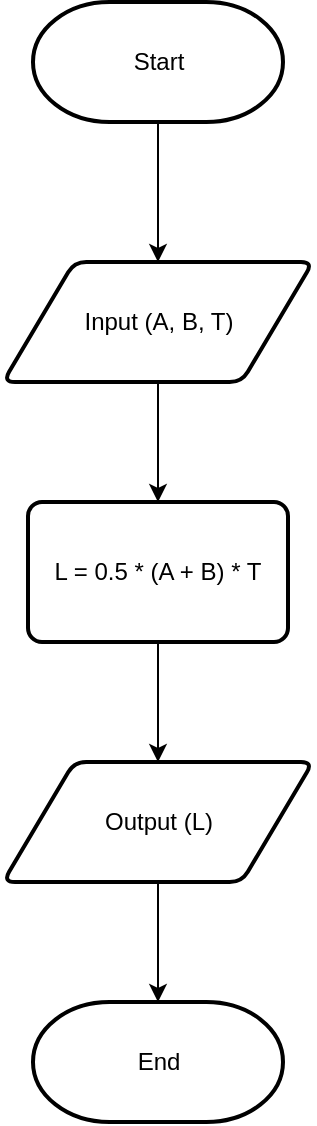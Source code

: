 <mxfile version="21.6.8" type="device">
  <diagram name="Page-1" id="ui6D4H1IfYaig3A_3YC3">
    <mxGraphModel dx="1434" dy="2478" grid="1" gridSize="10" guides="1" tooltips="1" connect="1" arrows="1" fold="1" page="1" pageScale="1" pageWidth="1169" pageHeight="1654" math="0" shadow="0">
      <root>
        <mxCell id="0" />
        <mxCell id="1" parent="0" />
        <mxCell id="-Fnx9VIn55Wix6sGVatm-2" style="edgeStyle=orthogonalEdgeStyle;rounded=0;orthogonalLoop=1;jettySize=auto;html=1;exitX=0.5;exitY=1;exitDx=0;exitDy=0;exitPerimeter=0;" parent="1" edge="1">
          <mxGeometry relative="1" as="geometry">
            <mxPoint x="565" y="-1340" as="targetPoint" />
            <mxPoint x="565" y="-1410" as="sourcePoint" />
          </mxGeometry>
        </mxCell>
        <mxCell id="-Fnx9VIn55Wix6sGVatm-6" style="edgeStyle=orthogonalEdgeStyle;rounded=0;orthogonalLoop=1;jettySize=auto;html=1;exitX=0.5;exitY=1;exitDx=0;exitDy=0;" parent="1" source="-Fnx9VIn55Wix6sGVatm-3" edge="1">
          <mxGeometry relative="1" as="geometry">
            <mxPoint x="565" y="-1220" as="targetPoint" />
          </mxGeometry>
        </mxCell>
        <mxCell id="-Fnx9VIn55Wix6sGVatm-3" value="Input (A, B, T)" style="shape=parallelogram;html=1;strokeWidth=2;perimeter=parallelogramPerimeter;whiteSpace=wrap;rounded=1;arcSize=12;size=0.23;" parent="1" vertex="1">
          <mxGeometry x="487.5" y="-1340" width="155" height="60" as="geometry" />
        </mxCell>
        <mxCell id="-Fnx9VIn55Wix6sGVatm-4" value="Start" style="strokeWidth=2;html=1;shape=mxgraph.flowchart.terminator;whiteSpace=wrap;" parent="1" vertex="1">
          <mxGeometry x="502.5" y="-1470" width="125" height="60" as="geometry" />
        </mxCell>
        <mxCell id="-Fnx9VIn55Wix6sGVatm-9" style="edgeStyle=orthogonalEdgeStyle;rounded=0;orthogonalLoop=1;jettySize=auto;html=1;exitX=0.5;exitY=1;exitDx=0;exitDy=0;entryX=0.5;entryY=0;entryDx=0;entryDy=0;" parent="1" source="-Fnx9VIn55Wix6sGVatm-7" target="-Fnx9VIn55Wix6sGVatm-8" edge="1">
          <mxGeometry relative="1" as="geometry" />
        </mxCell>
        <mxCell id="-Fnx9VIn55Wix6sGVatm-7" value="L = 0.5 * (A + B) * T" style="rounded=1;whiteSpace=wrap;html=1;absoluteArcSize=1;arcSize=14;strokeWidth=2;" parent="1" vertex="1">
          <mxGeometry x="500" y="-1220" width="130" height="70" as="geometry" />
        </mxCell>
        <mxCell id="-Fnx9VIn55Wix6sGVatm-11" style="edgeStyle=orthogonalEdgeStyle;rounded=0;orthogonalLoop=1;jettySize=auto;html=1;exitX=0.5;exitY=1;exitDx=0;exitDy=0;entryX=0.5;entryY=0;entryDx=0;entryDy=0;entryPerimeter=0;" parent="1" source="-Fnx9VIn55Wix6sGVatm-8" target="-Fnx9VIn55Wix6sGVatm-10" edge="1">
          <mxGeometry relative="1" as="geometry" />
        </mxCell>
        <mxCell id="-Fnx9VIn55Wix6sGVatm-8" value="Output (L)" style="shape=parallelogram;html=1;strokeWidth=2;perimeter=parallelogramPerimeter;whiteSpace=wrap;rounded=1;arcSize=12;size=0.23;" parent="1" vertex="1">
          <mxGeometry x="487.5" y="-1090" width="155" height="60" as="geometry" />
        </mxCell>
        <mxCell id="-Fnx9VIn55Wix6sGVatm-10" value="End" style="strokeWidth=2;html=1;shape=mxgraph.flowchart.terminator;whiteSpace=wrap;" parent="1" vertex="1">
          <mxGeometry x="502.5" y="-970" width="125" height="60" as="geometry" />
        </mxCell>
      </root>
    </mxGraphModel>
  </diagram>
</mxfile>
